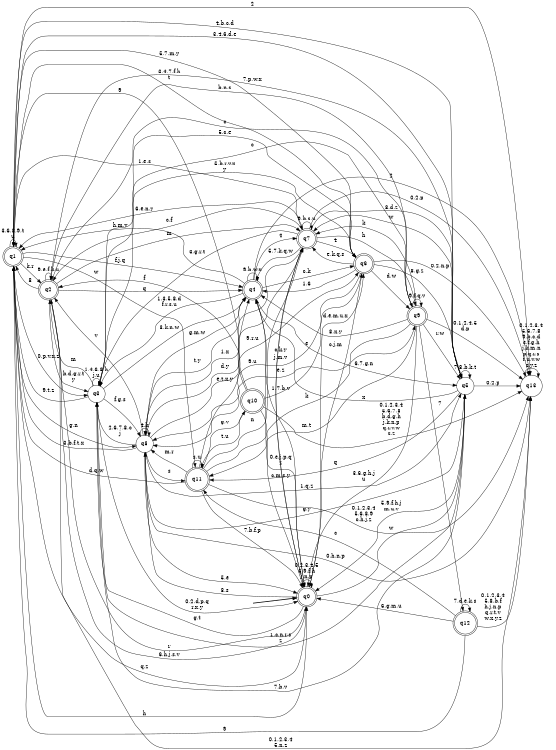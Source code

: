 digraph BlueStar {
__start0 [style = invis, shape = none, label = "", width = 0, height = 0];

rankdir=LR;
size="8,5";

s0 [style="rounded,filled", color="black", fillcolor="white" shape="doublecircle", label="q0"];
s1 [style="rounded,filled", color="black", fillcolor="white" shape="doublecircle", label="q1"];
s2 [style="rounded,filled", color="black", fillcolor="white" shape="doublecircle", label="q2"];
s3 [style="filled", color="black", fillcolor="white" shape="circle", label="q3"];
s4 [style="rounded,filled", color="black", fillcolor="white" shape="doublecircle", label="q4"];
s5 [style="filled", color="black", fillcolor="white" shape="circle", label="q5"];
s6 [style="rounded,filled", color="black", fillcolor="white" shape="doublecircle", label="q6"];
s7 [style="rounded,filled", color="black", fillcolor="white" shape="doublecircle", label="q7"];
s8 [style="filled", color="black", fillcolor="white" shape="circle", label="q8"];
s9 [style="rounded,filled", color="black", fillcolor="white" shape="doublecircle", label="q9"];
s10 [style="rounded,filled", color="black", fillcolor="white" shape="doublecircle", label="q10"];
s11 [style="rounded,filled", color="black", fillcolor="white" shape="doublecircle", label="q11"];
s12 [style="rounded,filled", color="black", fillcolor="white" shape="doublecircle", label="q12"];
s13 [style="filled", color="black", fillcolor="white" shape="circle", label="q13"];
subgraph cluster_main { 
	graph [pad=".75", ranksep="0.15", nodesep="0.15"];
	 style=invis; 
	__start0 -> s0 [penwidth=2];
}
s0 -> s0 [label="0,2,3,4,5\n6,9,f,h\nj,n,p"];
s0 -> s1 [label="q,z"];
s0 -> s2 [label="r"];
s0 -> s3 [label="g,t"];
s0 -> s4 [label="1,7,b,v"];
s0 -> s5 [label="w"];
s0 -> s6 [label="d,e,m,u,x"];
s0 -> s7 [label="c,k,y"];
s0 -> s8 [label="8,s"];
s1 -> s0 [label="h"];
s1 -> s1 [label="3,6,8,9,t\nu"];
s1 -> s2 [label="k,r"];
s1 -> s3 [label="0,p,v,x,z"];
s1 -> s4 [label="f,j,q"];
s1 -> s5 [label="4,b,c,d"];
s1 -> s6 [label="5,7,m,y"];
s1 -> s7 [label="1,e,s"];
s1 -> s8 [label="g,n"];
s1 -> s11 [label="w"];
s1 -> s13 [label="2"];
s2 -> s0 [label="6,h,j,s,v"];
s2 -> s1 [label="8"];
s2 -> s2 [label="9,e,f,k,u"];
s2 -> s3 [label="b,d,g,r,t\ny"];
s2 -> s4 [label="q"];
s2 -> s5 [label="7,p,w,x"];
s2 -> s7 [label="m"];
s2 -> s9 [label="c"];
s2 -> s13 [label="0,1,2,3,4\n5,n,z"];
s3 -> s0 [label="0,2,d,p,q\nr,x,y"];
s3 -> s1 [label="9,t,z"];
s3 -> s2 [label="m"];
s3 -> s3 [label="1,4,6,8,h\nj,u"];
s3 -> s4 [label="3,k,n,w"];
s3 -> s5 [label="7,b,v"];
s3 -> s6 [label="5,c,e"];
s3 -> s8 [label="f,g,s"];
s4 -> s0 [label="0,e,j,p,q\nz"];
s4 -> s1 [label="h,m,v"];
s4 -> s3 [label="1,3,5,8,d\nf,r,s,u"];
s4 -> s4 [label="9,b,w,x"];
s4 -> s5 [label="6,7,g,n"];
s4 -> s6 [label="c,k"];
s4 -> s7 [label="4"];
s4 -> s8 [label="t,y"];
s4 -> s13 [label="2"];
s5 -> s0 [label="5,9,f,h,j\nm,u,v"];
s5 -> s1 [label="3,4,6,d,e"];
s5 -> s3 [label="1,c,n,r,s\nz"];
s5 -> s4 [label="x"];
s5 -> s5 [label="7,8,b,k,t"];
s5 -> s7 [label="w"];
s5 -> s8 [label="g,y"];
s5 -> s11 [label="q"];
s5 -> s13 [label="0,2,p"];
s6 -> s0 [label="c,j,m"];
s6 -> s1 [label="3,4,7,f,h\nt"];
s6 -> s3 [label="5,b,r,v,x\ny"];
s6 -> s4 [label="1,6"];
s6 -> s5 [label="8,g,z"];
s6 -> s7 [label="e,k,q,s"];
s6 -> s8 [label="9,u"];
s6 -> s9 [label="d,w"];
s6 -> s13 [label="0,2,n,p"];
s7 -> s0 [label="j,m,v"];
s7 -> s1 [label="6,e,n,y"];
s7 -> s2 [label="c,f"];
s7 -> s3 [label="3,g,r,t"];
s7 -> s4 [label="5,7,k,q,w"];
s7 -> s5 [label="8,d,z"];
s7 -> s6 [label="4"];
s7 -> s7 [label="9,b,s,u"];
s7 -> s8 [label="1,x"];
s7 -> s9 [label="h"];
s7 -> s13 [label="0,2,p"];
s8 -> s0 [label="5,e"];
s8 -> s1 [label="3,b,f,t,x"];
s8 -> s2 [label="v"];
s8 -> s3 [label="2,6,7,8,c\nj"];
s8 -> s4 [label="g,m,w"];
s8 -> s5 [label="1,q,z"];
s8 -> s6 [label="9,r,u"];
s8 -> s7 [label="d,y"];
s8 -> s8 [label="4,k"];
s8 -> s11 [label="s"];
s8 -> s13 [label="0,h,n,p"];
s9 -> s0 [label="3,6,g,h,j\nu"];
s9 -> s2 [label="b,n,s"];
s9 -> s3 [label="c"];
s9 -> s4 [label="8,x,y"];
s9 -> s5 [label="r,w"];
s9 -> s7 [label="k"];
s9 -> s8 [label="e,z"];
s9 -> s9 [label="9,f,q,v"];
s9 -> s11 [label="m,t"];
s9 -> s12 [label="7"];
s9 -> s13 [label="0,1,2,4,5\nd,p"];
s10 -> s0 [label="c,m,s,y"];
s10 -> s1 [label="9"];
s10 -> s2 [label="f"];
s10 -> s6 [label="e"];
s10 -> s11 [label="t,u"];
s10 -> s13 [label="0,1,2,3,4\n5,6,7,8\nb,d,g,h\nj,k,n,p\nq,r,v,w\nx,z"];
s11 -> s0 [label="7,b,f,p"];
s11 -> s1 [label="d,q,w"];
s11 -> s4 [label="e,t,x,y"];
s11 -> s7 [label="n"];
s11 -> s8 [label="m,r"];
s11 -> s9 [label="k"];
s11 -> s10 [label="g,v"];
s11 -> s11 [label="s,u"];
s11 -> s13 [label="0,1,2,3,4\n5,6,8,9\nc,h,j,z"];
s12 -> s0 [label="6,g,m,u"];
s12 -> s1 [label="9"];
s12 -> s11 [label="c"];
s12 -> s12 [label="7,d,e,k,s"];
s12 -> s13 [label="0,1,2,3,4\n5,8,b,f\nh,j,n,p\nq,r,t,v\nw,x,y,z"];
s13 -> s13 [label="0,1,2,3,4\n5,6,7,8\n9,b,c,d\ne,f,g,h\nj,k,m,n\np,q,r,s\nt,u,v,w\nx,y,z"];

}